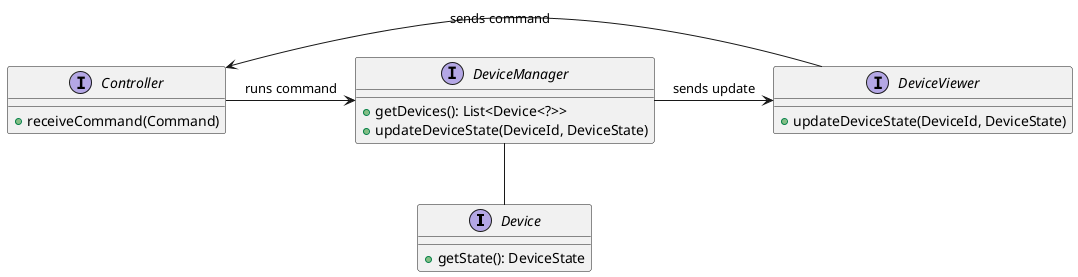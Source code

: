 @startuml architecture

interface Device {
    + getState(): DeviceState
}

interface Controller {
    + receiveCommand(Command)
}

interface DeviceManager {
    + getDevices(): List<Device<?>>
    + updateDeviceState(DeviceId, DeviceState)
}

interface DeviceViewer {
    + updateDeviceState(DeviceId, DeviceState)
}

Controller -> DeviceManager: runs command
DeviceManager -- Device
DeviceManager -> DeviceViewer: sends update
DeviceViewer -> Controller: sends command

@enduml
